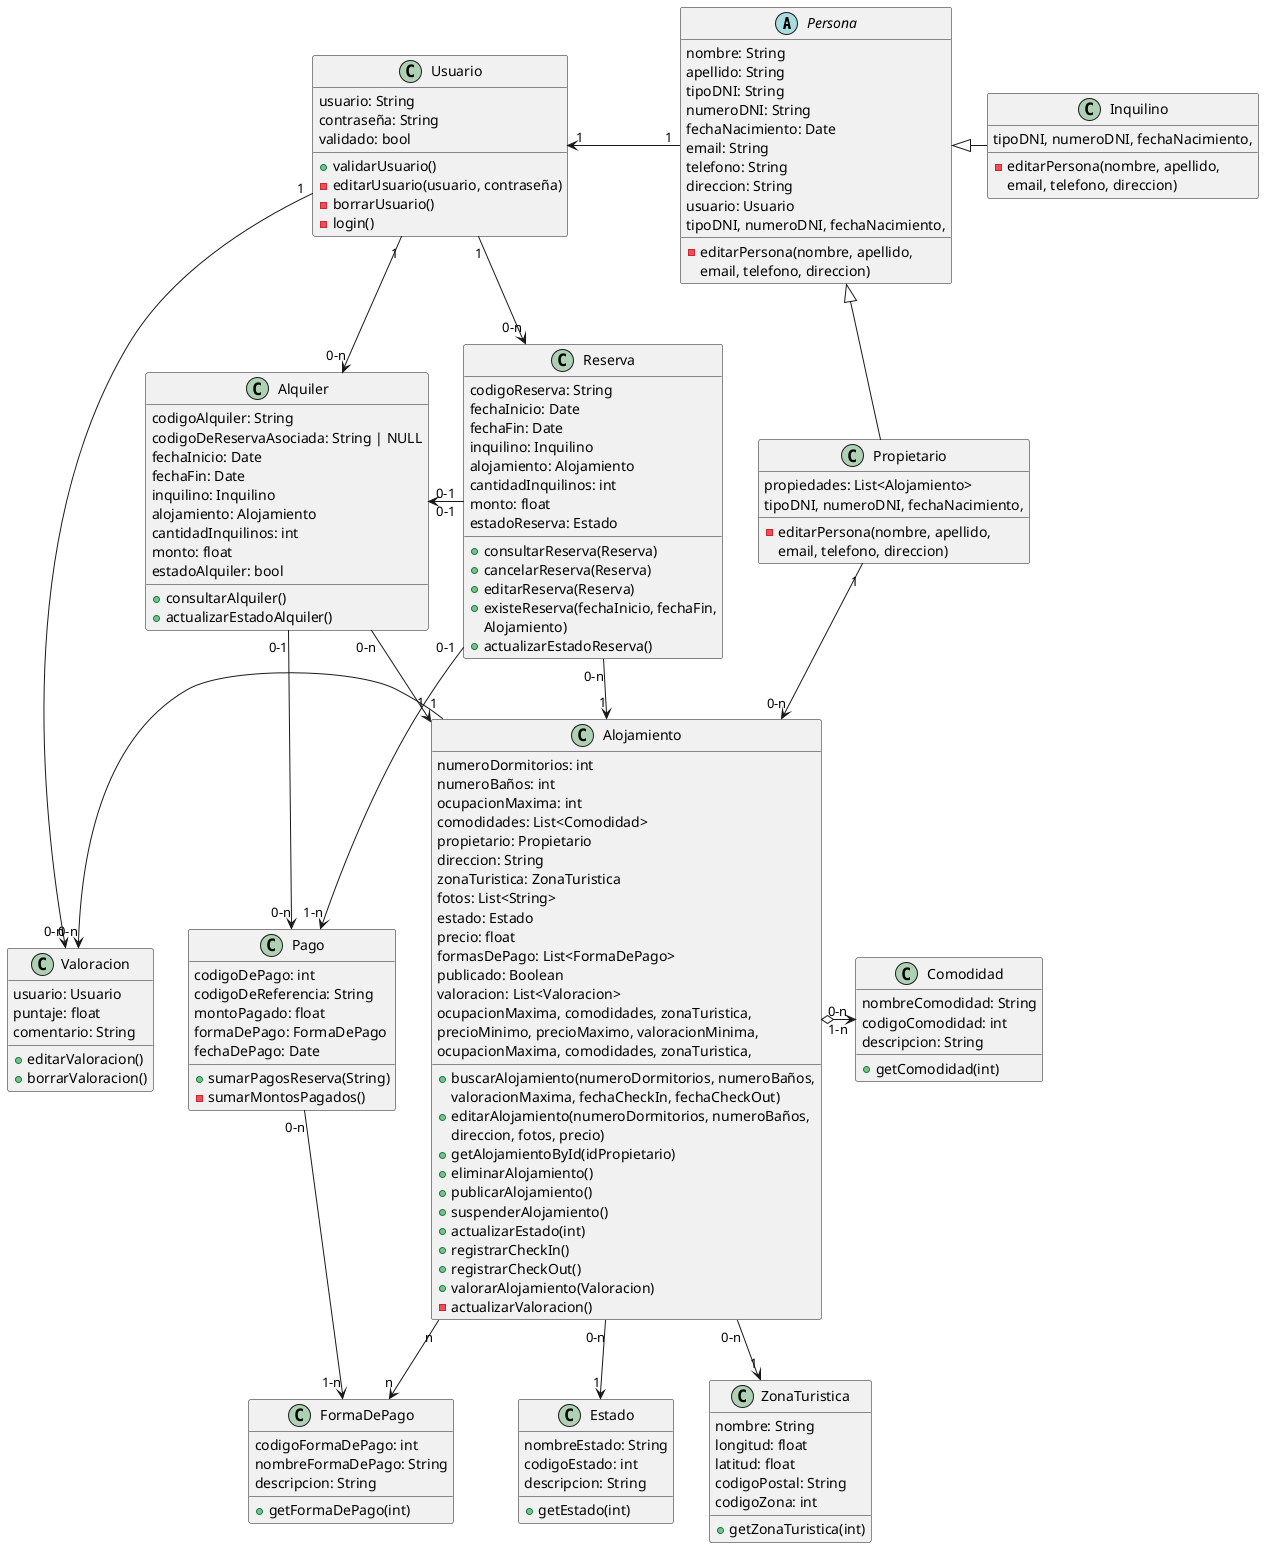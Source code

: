 @startuml EasyHome

abstract Persona {
    nombre: String
    apellido: String
    tipoDNI: String
    numeroDNI: String
    fechaNacimiento: Date
    email: String
    telefono: String
    direccion: String
    usuario: Usuario
    -editarPersona(nombre, apellido, 
    tipoDNI, numeroDNI, fechaNacimiento, 
    email, telefono, direccion)
}

class Usuario {
    usuario: String
    contraseña: String
    validado: bool
    +validarUsuario()
    -editarUsuario(usuario, contraseña)
    -borrarUsuario()
    -login()
}

class Inquilino {
    -editarPersona(nombre, apellido, 
    tipoDNI, numeroDNI, fechaNacimiento, 
    email, telefono, direccion)
}

class Propietario {
    propiedades: List<Alojamiento>
    -editarPersona(nombre, apellido, 
    tipoDNI, numeroDNI, fechaNacimiento, 
    email, telefono, direccion)
}

class Alojamiento {
    numeroDormitorios: int
    numeroBaños: int
    ocupacionMaxima: int
    comodidades: List<Comodidad>
    propietario: Propietario
    direccion: String
    zonaTuristica: ZonaTuristica
    fotos: List<String>
    estado: Estado
    precio: float
    formasDePago: List<FormaDePago>
    publicado: Boolean
    valoracion: List<Valoracion>
    +buscarAlojamiento(numeroDormitorios, numeroBaños, 
    ocupacionMaxima, comodidades, zonaTuristica, 
    precioMinimo, precioMaximo, valoracionMinima, 
    valoracionMaxima, fechaCheckIn, fechaCheckOut)
    +editarAlojamiento(numeroDormitorios, numeroBaños, 
    ocupacionMaxima, comodidades, zonaTuristica, 
    direccion, fotos, precio)
    +getAlojamientoById(idPropietario)
    +eliminarAlojamiento()
    +publicarAlojamiento()
    +suspenderAlojamiento()
    +actualizarEstado(int)
    +registrarCheckIn()
    +registrarCheckOut()
    +valorarAlojamiento(Valoracion)
    -actualizarValoracion()
}

class ZonaTuristica {
    nombre: String
    longitud: float
    latitud: float
    codigoPostal: String
    codigoZona: int
    +getZonaTuristica(int)
}

class Estado {
    nombreEstado: String
    codigoEstado: int
    descripcion: String
    +getEstado(int)
}

class Comodidad {
    nombreComodidad: String
    codigoComodidad: int
    descripcion: String
    +getComodidad(int)
}

class Reserva {
    codigoReserva: String
    fechaInicio: Date
    fechaFin: Date
    inquilino: Inquilino
    alojamiento: Alojamiento
    cantidadInquilinos: int
    monto: float
    estadoReserva: Estado
    +consultarReserva(Reserva)
    +cancelarReserva(Reserva)
    +editarReserva(Reserva)
    +existeReserva(fechaInicio, fechaFin, 
    Alojamiento)
    +actualizarEstadoReserva()
}

class Alquiler {
    codigoAlquiler: String
    codigoDeReservaAsociada: String | NULL
    fechaInicio: Date
    fechaFin: Date
    inquilino: Inquilino
    alojamiento: Alojamiento
    cantidadInquilinos: int
    monto: float
    estadoAlquiler: bool
    +consultarAlquiler()
    +actualizarEstadoAlquiler()
}

class Pago {
    codigoDePago: int
    codigoDeReferencia: String
    montoPagado: float
    formaDePago: FormaDePago
    fechaDePago: Date
    +sumarPagosReserva(String)
    -sumarMontosPagados()
}

class FormaDePago {
    codigoFormaDePago: int
    nombreFormaDePago: String
    descripcion: String
    +getFormaDePago(int)
}

class Valoracion {
    usuario: Usuario
    puntaje: float
    comentario: String
    +editarValoracion()
    +borrarValoracion()
}

Persona <|-right- Inquilino
Persona <|-down- Propietario

Persona "1" -left-> "1" Usuario

Alojamiento "0-n" <-left- "1" Propietario
Alojamiento "0-n" o-> "1-n" Comodidad
Alojamiento "0-n" --> "1" ZonaTuristica
Alojamiento "0-n" --> "1" Estado
Alojamiento "n" -->  "n" FormaDePago
Alojamiento "1" -left->  "0-n" Valoracion
Alojamiento "1" <-up- "0-n" Reserva
Alojamiento "1" <-up- "0-n" Alquiler

Usuario "1" --> "0-n" Reserva
Usuario "1" --> "0-n" Alquiler
Usuario "1" --> "0-n" Valoracion

Reserva "0-1" -left-> "0-1" Alquiler
Reserva "0-1" --> "1-n" Pago

Pago "0-n" --> "1-n" FormaDePago

Alquiler "0-1" --> "0-n" Pago

@enduml